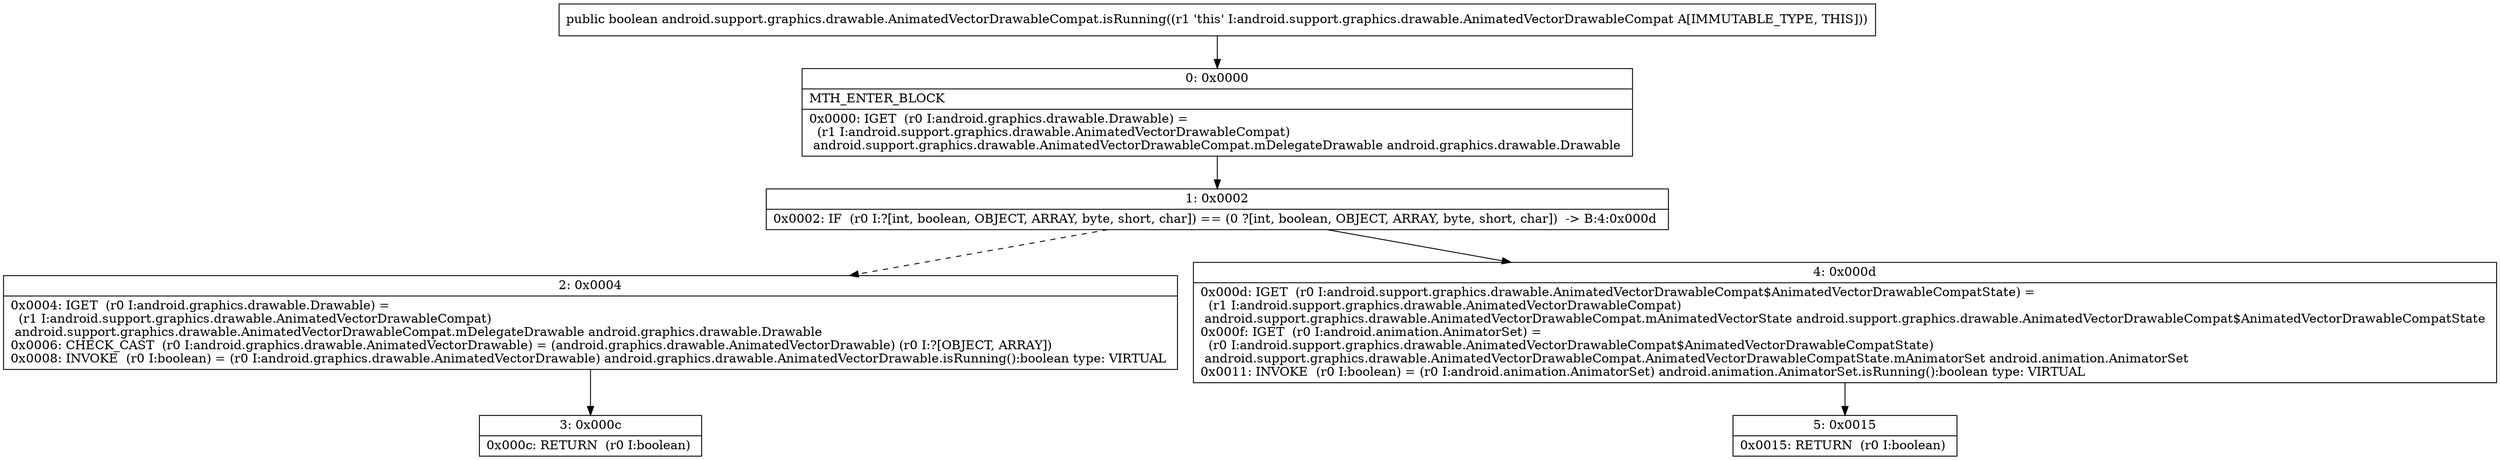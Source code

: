 digraph "CFG forandroid.support.graphics.drawable.AnimatedVectorDrawableCompat.isRunning()Z" {
Node_0 [shape=record,label="{0\:\ 0x0000|MTH_ENTER_BLOCK\l|0x0000: IGET  (r0 I:android.graphics.drawable.Drawable) = \l  (r1 I:android.support.graphics.drawable.AnimatedVectorDrawableCompat)\l android.support.graphics.drawable.AnimatedVectorDrawableCompat.mDelegateDrawable android.graphics.drawable.Drawable \l}"];
Node_1 [shape=record,label="{1\:\ 0x0002|0x0002: IF  (r0 I:?[int, boolean, OBJECT, ARRAY, byte, short, char]) == (0 ?[int, boolean, OBJECT, ARRAY, byte, short, char])  \-\> B:4:0x000d \l}"];
Node_2 [shape=record,label="{2\:\ 0x0004|0x0004: IGET  (r0 I:android.graphics.drawable.Drawable) = \l  (r1 I:android.support.graphics.drawable.AnimatedVectorDrawableCompat)\l android.support.graphics.drawable.AnimatedVectorDrawableCompat.mDelegateDrawable android.graphics.drawable.Drawable \l0x0006: CHECK_CAST  (r0 I:android.graphics.drawable.AnimatedVectorDrawable) = (android.graphics.drawable.AnimatedVectorDrawable) (r0 I:?[OBJECT, ARRAY]) \l0x0008: INVOKE  (r0 I:boolean) = (r0 I:android.graphics.drawable.AnimatedVectorDrawable) android.graphics.drawable.AnimatedVectorDrawable.isRunning():boolean type: VIRTUAL \l}"];
Node_3 [shape=record,label="{3\:\ 0x000c|0x000c: RETURN  (r0 I:boolean) \l}"];
Node_4 [shape=record,label="{4\:\ 0x000d|0x000d: IGET  (r0 I:android.support.graphics.drawable.AnimatedVectorDrawableCompat$AnimatedVectorDrawableCompatState) = \l  (r1 I:android.support.graphics.drawable.AnimatedVectorDrawableCompat)\l android.support.graphics.drawable.AnimatedVectorDrawableCompat.mAnimatedVectorState android.support.graphics.drawable.AnimatedVectorDrawableCompat$AnimatedVectorDrawableCompatState \l0x000f: IGET  (r0 I:android.animation.AnimatorSet) = \l  (r0 I:android.support.graphics.drawable.AnimatedVectorDrawableCompat$AnimatedVectorDrawableCompatState)\l android.support.graphics.drawable.AnimatedVectorDrawableCompat.AnimatedVectorDrawableCompatState.mAnimatorSet android.animation.AnimatorSet \l0x0011: INVOKE  (r0 I:boolean) = (r0 I:android.animation.AnimatorSet) android.animation.AnimatorSet.isRunning():boolean type: VIRTUAL \l}"];
Node_5 [shape=record,label="{5\:\ 0x0015|0x0015: RETURN  (r0 I:boolean) \l}"];
MethodNode[shape=record,label="{public boolean android.support.graphics.drawable.AnimatedVectorDrawableCompat.isRunning((r1 'this' I:android.support.graphics.drawable.AnimatedVectorDrawableCompat A[IMMUTABLE_TYPE, THIS])) }"];
MethodNode -> Node_0;
Node_0 -> Node_1;
Node_1 -> Node_2[style=dashed];
Node_1 -> Node_4;
Node_2 -> Node_3;
Node_4 -> Node_5;
}


